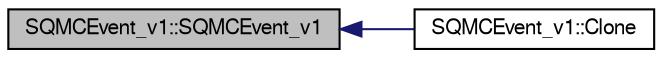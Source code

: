 digraph "SQMCEvent_v1::SQMCEvent_v1"
{
  bgcolor="transparent";
  edge [fontname="FreeSans",fontsize="10",labelfontname="FreeSans",labelfontsize="10"];
  node [fontname="FreeSans",fontsize="10",shape=record];
  rankdir="LR";
  Node1 [label="SQMCEvent_v1::SQMCEvent_v1",height=0.2,width=0.4,color="black", fillcolor="grey75", style="filled" fontcolor="black"];
  Node1 -> Node2 [dir="back",color="midnightblue",fontsize="10",style="solid",fontname="FreeSans"];
  Node2 [label="SQMCEvent_v1::Clone",height=0.2,width=0.4,color="black",URL="$d7/df6/classSQMCEvent__v1.html#a6766b5067fd3995e7d15a779310d07d3"];
}
